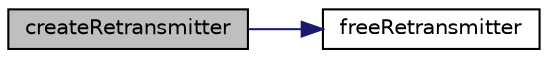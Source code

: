digraph "createRetransmitter"
{
 // LATEX_PDF_SIZE
  edge [fontname="Helvetica",fontsize="10",labelfontname="Helvetica",labelfontsize="10"];
  node [fontname="Helvetica",fontsize="10",shape=record];
  rankdir="LR";
  Node1 [label="createRetransmitter",height=0.2,width=0.4,color="black", fillcolor="grey75", style="filled", fontcolor="black",tooltip=" "];
  Node1 -> Node2 [color="midnightblue",fontsize="10",style="solid",fontname="Helvetica"];
  Node2 [label="freeRetransmitter",height=0.2,width=0.4,color="black", fillcolor="white", style="filled",URL="$Retransimitter_8c.html#abc4d6da97d6a3171960d7cb4d803d198",tooltip=" "];
}
